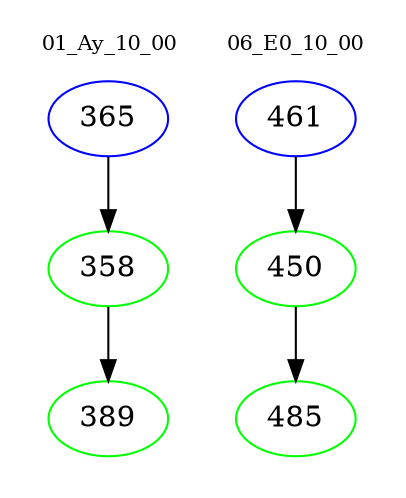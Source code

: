 digraph{
subgraph cluster_0 {
color = white
label = "01_Ay_10_00";
fontsize=10;
T0_365 [label="365", color="blue"]
T0_365 -> T0_358 [color="black"]
T0_358 [label="358", color="green"]
T0_358 -> T0_389 [color="black"]
T0_389 [label="389", color="green"]
}
subgraph cluster_1 {
color = white
label = "06_E0_10_00";
fontsize=10;
T1_461 [label="461", color="blue"]
T1_461 -> T1_450 [color="black"]
T1_450 [label="450", color="green"]
T1_450 -> T1_485 [color="black"]
T1_485 [label="485", color="green"]
}
}
